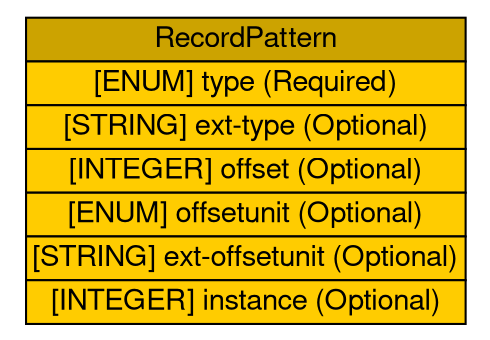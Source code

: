 digraph RecordPattern {
	graph [bb="0,0,225,155",
		rankdir=LR
	];
	node [label="\N"];
	RecordPattern	 [height=2.1528,
		label=<<table BORDER="0" CELLBORDER="1" CELLSPACING="0"> <tr> <td BGCOLOR="#cca300" HREF="#" TITLE="The RecordPattern class describes where in the content of the RecordItem relevant information can be found. It provides a way to reference subsets of information, identified by a pattern, in a large log file, audit trail, or forensic data. "><FONT FACE="Nimbus Sans L">RecordPattern</FONT></td> </tr>" %<tr><td BGCOLOR="#ffcc00"  HREF="#" TITLE="Describes the type of pattern being specified in the element content.  The default is &quot;regex&quot;."><FONT FACE="Nimbus Sans L">[ENUM] type (Required)</FONT></td></tr>%<tr><td BGCOLOR="#ffcc00"  HREF="#" TITLE="A means by which to extend the type attribute. See Section 5.1."><FONT FACE="Nimbus Sans L">[STRING] ext-type (Optional)</FONT></td></tr>%<tr><td BGCOLOR="#ffcc00"  HREF="#" TITLE="Amount of units (determined by the offsetunit attribute) to seek into the RecordItem data before matching the pattern."><FONT FACE="Nimbus Sans L">[INTEGER] offset (Optional)</FONT></td></tr>%<tr><td BGCOLOR="#ffcc00"  HREF="#" TITLE="Describes the units of the offset attribute. The default is &quot;line&quot;."><FONT FACE="Nimbus Sans L">[ENUM] offsetunit (Optional)</FONT></td></tr>%<tr><td BGCOLOR="#ffcc00"  HREF="#" TITLE="A means by which to extend the offsetunit attribute.  See Section 5.1."><FONT FACE="Nimbus Sans L">[STRING] ext-offsetunit (Optional)</FONT></td></tr>%<tr><td BGCOLOR="#ffcc00"  HREF="#" TITLE="Number of types to apply the specified pattern."><FONT FACE="Nimbus Sans L">[INTEGER] instance (Optional)</FONT></td></tr>%</table>>,
		pos="112.5,77.5",
		shape=plaintext,
		width=3.125];
}
